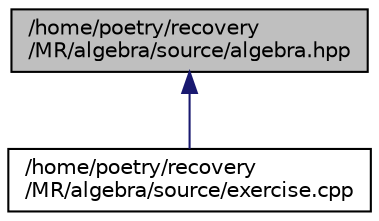 digraph "/home/poetry/recovery/MR/algebra/source/algebra.hpp"
{
 // LATEX_PDF_SIZE
  edge [fontname="Helvetica",fontsize="10",labelfontname="Helvetica",labelfontsize="10"];
  node [fontname="Helvetica",fontsize="10",shape=record];
  Node1 [label="/home/poetry/recovery\l/MR/algebra/source/algebra.hpp",height=0.2,width=0.4,color="black", fillcolor="grey75", style="filled", fontcolor="black",tooltip=" "];
  Node1 -> Node2 [dir="back",color="midnightblue",fontsize="10",style="solid",fontname="Helvetica"];
  Node2 [label="/home/poetry/recovery\l/MR/algebra/source/exercise.cpp",height=0.2,width=0.4,color="black", fillcolor="white", style="filled",URL="$exercise_8cpp.html",tooltip=" "];
}
